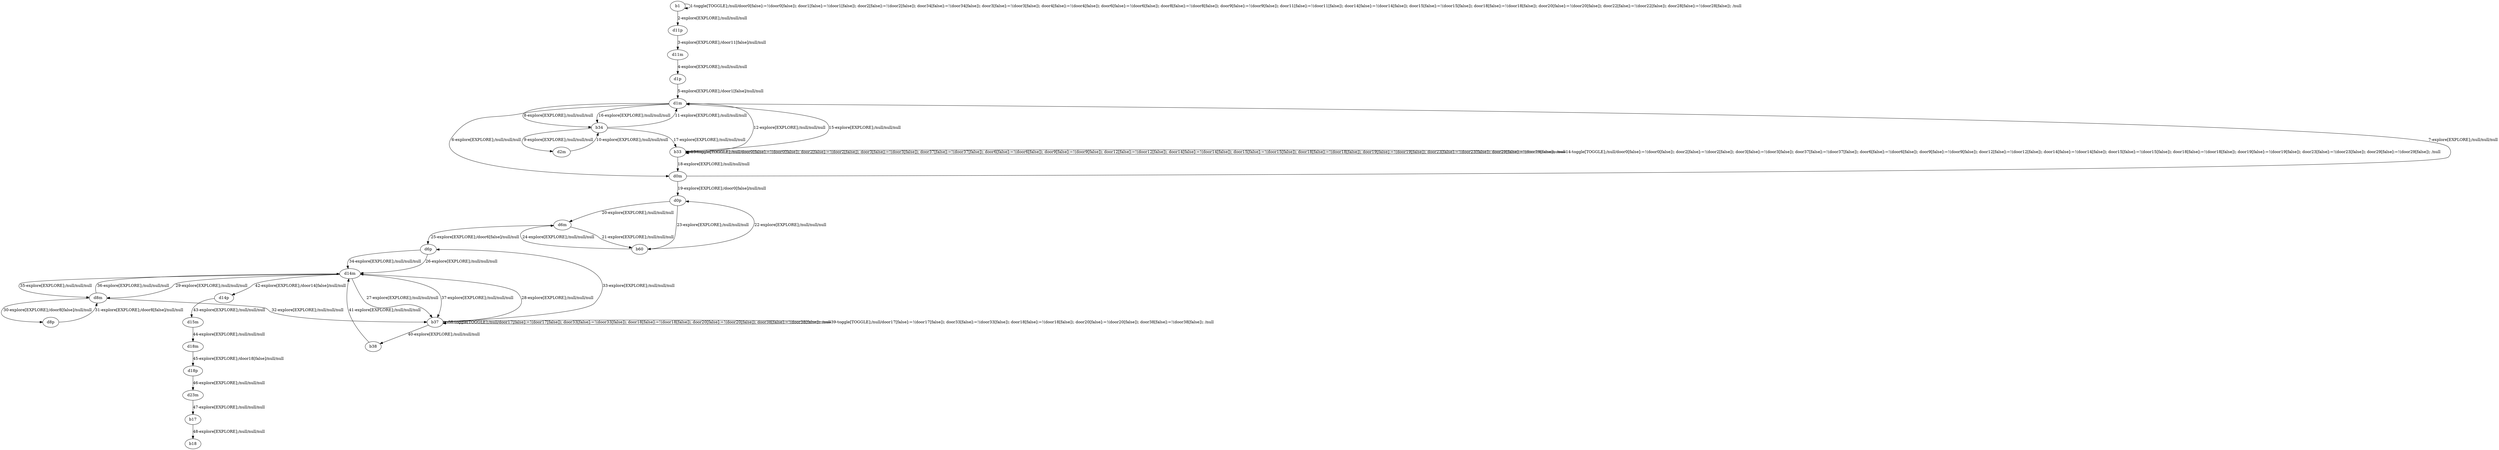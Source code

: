 # Total number of goals covered by this test: 1
# b17 --> b18

digraph g {
"b1" -> "b1" [label = "1-toggle[TOGGLE];/null/door0[false]:=!(door0[false]); door1[false]:=!(door1[false]); door2[false]:=!(door2[false]); door34[false]:=!(door34[false]); door3[false]:=!(door3[false]); door4[false]:=!(door4[false]); door6[false]:=!(door6[false]); door8[false]:=!(door8[false]); door9[false]:=!(door9[false]); door11[false]:=!(door11[false]); door14[false]:=!(door14[false]); door15[false]:=!(door15[false]); door18[false]:=!(door18[false]); door20[false]:=!(door20[false]); door22[false]:=!(door22[false]); door28[false]:=!(door28[false]); /null"];
"b1" -> "d11p" [label = "2-explore[EXPLORE];/null/null/null"];
"d11p" -> "d11m" [label = "3-explore[EXPLORE];/door11[false]/null/null"];
"d11m" -> "d1p" [label = "4-explore[EXPLORE];/null/null/null"];
"d1p" -> "d1m" [label = "5-explore[EXPLORE];/door1[false]/null/null"];
"d1m" -> "d0m" [label = "6-explore[EXPLORE];/null/null/null"];
"d0m" -> "d1m" [label = "7-explore[EXPLORE];/null/null/null"];
"d1m" -> "b34" [label = "8-explore[EXPLORE];/null/null/null"];
"b34" -> "d2m" [label = "9-explore[EXPLORE];/null/null/null"];
"d2m" -> "b34" [label = "10-explore[EXPLORE];/null/null/null"];
"b34" -> "d1m" [label = "11-explore[EXPLORE];/null/null/null"];
"d1m" -> "b33" [label = "12-explore[EXPLORE];/null/null/null"];
"b33" -> "b33" [label = "13-toggle[TOGGLE];/null/door0[false]:=!(door0[false]); door2[false]:=!(door2[false]); door3[false]:=!(door3[false]); door37[false]:=!(door37[false]); door6[false]:=!(door6[false]); door9[false]:=!(door9[false]); door12[false]:=!(door12[false]); door14[false]:=!(door14[false]); door15[false]:=!(door15[false]); door18[false]:=!(door18[false]); door19[false]:=!(door19[false]); door23[false]:=!(door23[false]); door29[false]:=!(door29[false]); /null"];
"b33" -> "b33" [label = "14-toggle[TOGGLE];/null/door0[false]:=!(door0[false]); door2[false]:=!(door2[false]); door3[false]:=!(door3[false]); door37[false]:=!(door37[false]); door6[false]:=!(door6[false]); door9[false]:=!(door9[false]); door12[false]:=!(door12[false]); door14[false]:=!(door14[false]); door15[false]:=!(door15[false]); door18[false]:=!(door18[false]); door19[false]:=!(door19[false]); door23[false]:=!(door23[false]); door29[false]:=!(door29[false]); /null"];
"b33" -> "d1m" [label = "15-explore[EXPLORE];/null/null/null"];
"d1m" -> "b34" [label = "16-explore[EXPLORE];/null/null/null"];
"b34" -> "b33" [label = "17-explore[EXPLORE];/null/null/null"];
"b33" -> "d0m" [label = "18-explore[EXPLORE];/null/null/null"];
"d0m" -> "d0p" [label = "19-explore[EXPLORE];/door0[false]/null/null"];
"d0p" -> "d6m" [label = "20-explore[EXPLORE];/null/null/null"];
"d6m" -> "b60" [label = "21-explore[EXPLORE];/null/null/null"];
"b60" -> "d0p" [label = "22-explore[EXPLORE];/null/null/null"];
"d0p" -> "b60" [label = "23-explore[EXPLORE];/null/null/null"];
"b60" -> "d6m" [label = "24-explore[EXPLORE];/null/null/null"];
"d6m" -> "d6p" [label = "25-explore[EXPLORE];/door6[false]/null/null"];
"d6p" -> "d14m" [label = "26-explore[EXPLORE];/null/null/null"];
"d14m" -> "b37" [label = "27-explore[EXPLORE];/null/null/null"];
"b37" -> "d14m" [label = "28-explore[EXPLORE];/null/null/null"];
"d14m" -> "d8m" [label = "29-explore[EXPLORE];/null/null/null"];
"d8m" -> "d8p" [label = "30-explore[EXPLORE];/door8[false]/null/null"];
"d8p" -> "d8m" [label = "31-explore[EXPLORE];/door8[false]/null/null"];
"d8m" -> "b37" [label = "32-explore[EXPLORE];/null/null/null"];
"b37" -> "d6p" [label = "33-explore[EXPLORE];/null/null/null"];
"d6p" -> "d14m" [label = "34-explore[EXPLORE];/null/null/null"];
"d14m" -> "d8m" [label = "35-explore[EXPLORE];/null/null/null"];
"d8m" -> "d14m" [label = "36-explore[EXPLORE];/null/null/null"];
"d14m" -> "b37" [label = "37-explore[EXPLORE];/null/null/null"];
"b37" -> "b37" [label = "38-toggle[TOGGLE];/null/door17[false]:=!(door17[false]); door33[false]:=!(door33[false]); door18[false]:=!(door18[false]); door20[false]:=!(door20[false]); door38[false]:=!(door38[false]); /null"];
"b37" -> "b37" [label = "39-toggle[TOGGLE];/null/door17[false]:=!(door17[false]); door33[false]:=!(door33[false]); door18[false]:=!(door18[false]); door20[false]:=!(door20[false]); door38[false]:=!(door38[false]); /null"];
"b37" -> "b38" [label = "40-explore[EXPLORE];/null/null/null"];
"b38" -> "d14m" [label = "41-explore[EXPLORE];/null/null/null"];
"d14m" -> "d14p" [label = "42-explore[EXPLORE];/door14[false]/null/null"];
"d14p" -> "d15m" [label = "43-explore[EXPLORE];/null/null/null"];
"d15m" -> "d18m" [label = "44-explore[EXPLORE];/null/null/null"];
"d18m" -> "d18p" [label = "45-explore[EXPLORE];/door18[false]/null/null"];
"d18p" -> "d23m" [label = "46-explore[EXPLORE];/null/null/null"];
"d23m" -> "b17" [label = "47-explore[EXPLORE];/null/null/null"];
"b17" -> "b18" [label = "48-explore[EXPLORE];/null/null/null"];
}